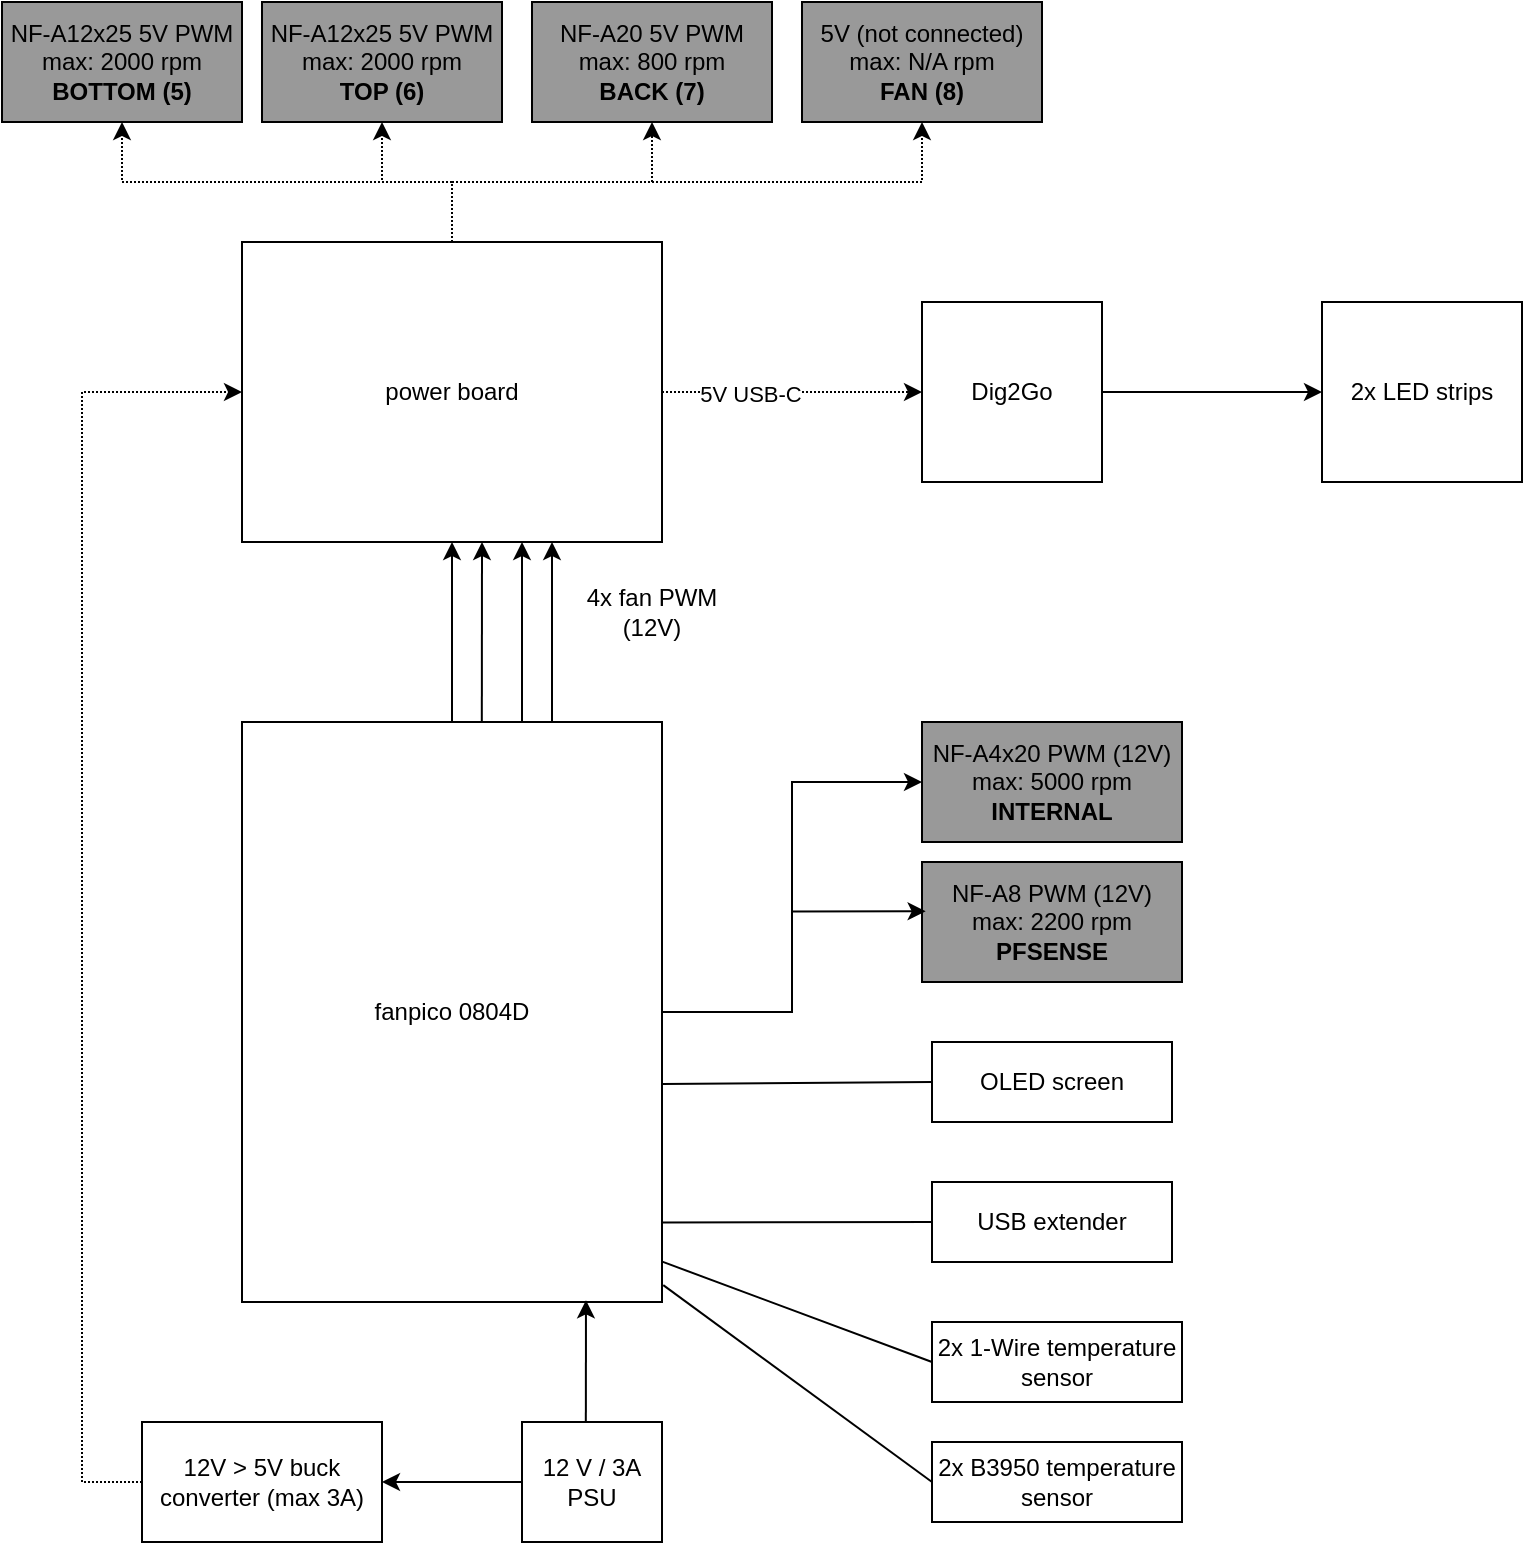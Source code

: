 <mxfile version="26.0.3">
  <diagram name="Page-1" id="5Kq254IauyLJfopZDCEu">
    <mxGraphModel dx="153" dy="95" grid="1" gridSize="10" guides="1" tooltips="1" connect="1" arrows="1" fold="1" page="1" pageScale="1" pageWidth="4681" pageHeight="3300" math="0" shadow="0">
      <root>
        <mxCell id="0" />
        <mxCell id="1" parent="0" />
        <mxCell id="bSSRsyHyCUEeB3kbSapK-3" style="edgeStyle=orthogonalEdgeStyle;rounded=0;orthogonalLoop=1;jettySize=auto;html=1;" edge="1" parent="1" source="bSSRsyHyCUEeB3kbSapK-1" target="bSSRsyHyCUEeB3kbSapK-2">
          <mxGeometry relative="1" as="geometry" />
        </mxCell>
        <mxCell id="bSSRsyHyCUEeB3kbSapK-30" style="edgeStyle=orthogonalEdgeStyle;rounded=0;orthogonalLoop=1;jettySize=auto;html=1;entryX=0;entryY=0.5;entryDx=0;entryDy=0;" edge="1" parent="1" source="bSSRsyHyCUEeB3kbSapK-1" target="bSSRsyHyCUEeB3kbSapK-12">
          <mxGeometry relative="1" as="geometry" />
        </mxCell>
        <mxCell id="bSSRsyHyCUEeB3kbSapK-1" value="fanpico 0804D" style="rounded=0;whiteSpace=wrap;html=1;" vertex="1" parent="1">
          <mxGeometry x="690" y="480" width="210" height="290" as="geometry" />
        </mxCell>
        <mxCell id="bSSRsyHyCUEeB3kbSapK-15" style="edgeStyle=orthogonalEdgeStyle;rounded=0;orthogonalLoop=1;jettySize=auto;html=1;entryX=0.5;entryY=1;entryDx=0;entryDy=0;dashed=1;dashPattern=1 1;" edge="1" parent="1" source="bSSRsyHyCUEeB3kbSapK-2" target="bSSRsyHyCUEeB3kbSapK-11">
          <mxGeometry relative="1" as="geometry" />
        </mxCell>
        <mxCell id="bSSRsyHyCUEeB3kbSapK-16" style="edgeStyle=orthogonalEdgeStyle;rounded=0;orthogonalLoop=1;jettySize=auto;html=1;exitX=0.5;exitY=0;exitDx=0;exitDy=0;entryX=0.5;entryY=1;entryDx=0;entryDy=0;dashed=1;dashPattern=1 1;" edge="1" parent="1" source="bSSRsyHyCUEeB3kbSapK-2" target="bSSRsyHyCUEeB3kbSapK-10">
          <mxGeometry relative="1" as="geometry" />
        </mxCell>
        <mxCell id="bSSRsyHyCUEeB3kbSapK-17" style="edgeStyle=orthogonalEdgeStyle;rounded=0;orthogonalLoop=1;jettySize=auto;html=1;entryX=0.5;entryY=1;entryDx=0;entryDy=0;dashed=1;dashPattern=1 1;" edge="1" parent="1" source="bSSRsyHyCUEeB3kbSapK-2" target="bSSRsyHyCUEeB3kbSapK-9">
          <mxGeometry relative="1" as="geometry" />
        </mxCell>
        <mxCell id="bSSRsyHyCUEeB3kbSapK-18" style="edgeStyle=orthogonalEdgeStyle;rounded=0;orthogonalLoop=1;jettySize=auto;html=1;exitX=0.5;exitY=0;exitDx=0;exitDy=0;entryX=0.5;entryY=1;entryDx=0;entryDy=0;dashed=1;dashPattern=1 1;" edge="1" parent="1" source="bSSRsyHyCUEeB3kbSapK-2" target="bSSRsyHyCUEeB3kbSapK-13">
          <mxGeometry relative="1" as="geometry" />
        </mxCell>
        <mxCell id="bSSRsyHyCUEeB3kbSapK-25" style="edgeStyle=orthogonalEdgeStyle;rounded=0;orthogonalLoop=1;jettySize=auto;html=1;entryX=0;entryY=0.5;entryDx=0;entryDy=0;dashed=1;dashPattern=1 1;" edge="1" parent="1" source="bSSRsyHyCUEeB3kbSapK-2" target="bSSRsyHyCUEeB3kbSapK-24">
          <mxGeometry relative="1" as="geometry" />
        </mxCell>
        <mxCell id="bSSRsyHyCUEeB3kbSapK-26" value="5V USB-C" style="edgeLabel;html=1;align=center;verticalAlign=middle;resizable=0;points=[];" vertex="1" connectable="0" parent="bSSRsyHyCUEeB3kbSapK-25">
          <mxGeometry x="-0.331" y="-1" relative="1" as="geometry">
            <mxPoint as="offset" />
          </mxGeometry>
        </mxCell>
        <mxCell id="bSSRsyHyCUEeB3kbSapK-2" value="power board" style="rounded=0;whiteSpace=wrap;html=1;" vertex="1" parent="1">
          <mxGeometry x="690" y="240" width="210" height="150" as="geometry" />
        </mxCell>
        <mxCell id="bSSRsyHyCUEeB3kbSapK-5" value="" style="endArrow=classic;html=1;rounded=0;exitX=0.571;exitY=0;exitDx=0;exitDy=0;exitPerimeter=0;" edge="1" parent="1" source="bSSRsyHyCUEeB3kbSapK-1">
          <mxGeometry width="50" height="50" relative="1" as="geometry">
            <mxPoint x="870" y="510" as="sourcePoint" />
            <mxPoint x="810" y="390" as="targetPoint" />
          </mxGeometry>
        </mxCell>
        <mxCell id="bSSRsyHyCUEeB3kbSapK-6" style="edgeStyle=orthogonalEdgeStyle;rounded=0;orthogonalLoop=1;jettySize=auto;html=1;" edge="1" parent="1">
          <mxGeometry relative="1" as="geometry">
            <mxPoint x="830" y="480" as="sourcePoint" />
            <mxPoint x="830" y="390" as="targetPoint" />
          </mxGeometry>
        </mxCell>
        <mxCell id="bSSRsyHyCUEeB3kbSapK-7" value="" style="endArrow=classic;html=1;rounded=0;exitX=0.571;exitY=0;exitDx=0;exitDy=0;exitPerimeter=0;" edge="1" parent="1">
          <mxGeometry width="50" height="50" relative="1" as="geometry">
            <mxPoint x="845" y="480" as="sourcePoint" />
            <mxPoint x="845" y="390" as="targetPoint" />
          </mxGeometry>
        </mxCell>
        <mxCell id="bSSRsyHyCUEeB3kbSapK-8" value="4x fan PWM&lt;br&gt;(12V)" style="text;html=1;align=center;verticalAlign=middle;whiteSpace=wrap;rounded=0;" vertex="1" parent="1">
          <mxGeometry x="850" y="410" width="90" height="30" as="geometry" />
        </mxCell>
        <mxCell id="bSSRsyHyCUEeB3kbSapK-9" value="NF-A20 5V PWM&lt;br&gt;max: 800 rpm&lt;br&gt;&lt;b&gt;BACK (7)&lt;/b&gt;" style="rounded=0;whiteSpace=wrap;html=1;fillColor=#999999;" vertex="1" parent="1">
          <mxGeometry x="835" y="120" width="120" height="60" as="geometry" />
        </mxCell>
        <mxCell id="bSSRsyHyCUEeB3kbSapK-10" value="NF-A12x25 5V PWM&lt;br&gt;max: 2000 rpm&lt;br&gt;&lt;b&gt;TOP (6)&lt;/b&gt;" style="rounded=0;whiteSpace=wrap;html=1;fillColor=#999999;" vertex="1" parent="1">
          <mxGeometry x="700" y="120" width="120" height="60" as="geometry" />
        </mxCell>
        <mxCell id="bSSRsyHyCUEeB3kbSapK-11" value="NF-A12x25 5V PWM&lt;br&gt;max: 2000 rpm&lt;br&gt;&lt;b&gt;BOTTOM (5)&lt;/b&gt;" style="rounded=0;whiteSpace=wrap;html=1;fillColor=#999999;" vertex="1" parent="1">
          <mxGeometry x="570" y="120" width="120" height="60" as="geometry" />
        </mxCell>
        <mxCell id="bSSRsyHyCUEeB3kbSapK-12" value="NF-A4x20 PWM (12V)&lt;div&gt;max: 5000 rpm&lt;br&gt;&lt;b&gt;INTERNAL&lt;/b&gt;&lt;/div&gt;" style="rounded=0;whiteSpace=wrap;html=1;fillColor=#999999;" vertex="1" parent="1">
          <mxGeometry x="1030" y="480" width="130" height="60" as="geometry" />
        </mxCell>
        <mxCell id="bSSRsyHyCUEeB3kbSapK-13" value="5V (not connected)&lt;br&gt;max: N/A rpm&lt;br&gt;&lt;b&gt;FAN (8)&lt;/b&gt;" style="rounded=0;whiteSpace=wrap;html=1;fillColor=#999999;" vertex="1" parent="1">
          <mxGeometry x="970" y="120" width="120" height="60" as="geometry" />
        </mxCell>
        <mxCell id="bSSRsyHyCUEeB3kbSapK-14" value="NF-A8 PWM (12V)&lt;div&gt;max: 2200 rpm&lt;br&gt;&lt;b&gt;PFSENSE&lt;/b&gt;&lt;/div&gt;" style="rounded=0;whiteSpace=wrap;html=1;fillColor=#999999;" vertex="1" parent="1">
          <mxGeometry x="1030" y="550" width="130" height="60" as="geometry" />
        </mxCell>
        <mxCell id="bSSRsyHyCUEeB3kbSapK-19" value="" style="endArrow=classic;html=1;rounded=0;entryX=0.819;entryY=0.997;entryDx=0;entryDy=0;entryPerimeter=0;exitX=0.456;exitY=0.023;exitDx=0;exitDy=0;exitPerimeter=0;" edge="1" parent="1" source="bSSRsyHyCUEeB3kbSapK-20" target="bSSRsyHyCUEeB3kbSapK-1">
          <mxGeometry width="50" height="50" relative="1" as="geometry">
            <mxPoint x="860" y="830" as="sourcePoint" />
            <mxPoint x="910" y="820" as="targetPoint" />
          </mxGeometry>
        </mxCell>
        <mxCell id="bSSRsyHyCUEeB3kbSapK-22" style="edgeStyle=orthogonalEdgeStyle;rounded=0;orthogonalLoop=1;jettySize=auto;html=1;entryX=1;entryY=0.5;entryDx=0;entryDy=0;" edge="1" parent="1" source="bSSRsyHyCUEeB3kbSapK-20" target="bSSRsyHyCUEeB3kbSapK-21">
          <mxGeometry relative="1" as="geometry" />
        </mxCell>
        <mxCell id="bSSRsyHyCUEeB3kbSapK-20" value="12 V / 3A&lt;br&gt;PSU" style="rounded=0;whiteSpace=wrap;html=1;" vertex="1" parent="1">
          <mxGeometry x="830" y="830" width="70" height="60" as="geometry" />
        </mxCell>
        <mxCell id="bSSRsyHyCUEeB3kbSapK-23" style="edgeStyle=orthogonalEdgeStyle;rounded=0;orthogonalLoop=1;jettySize=auto;html=1;entryX=0;entryY=0.5;entryDx=0;entryDy=0;dashed=1;dashPattern=1 1;" edge="1" parent="1" source="bSSRsyHyCUEeB3kbSapK-21" target="bSSRsyHyCUEeB3kbSapK-2">
          <mxGeometry relative="1" as="geometry">
            <Array as="points">
              <mxPoint x="610" y="860" />
              <mxPoint x="610" y="315" />
            </Array>
          </mxGeometry>
        </mxCell>
        <mxCell id="bSSRsyHyCUEeB3kbSapK-21" value="12V &amp;gt; 5V buck&lt;br&gt;converter (max 3A)" style="rounded=0;whiteSpace=wrap;html=1;" vertex="1" parent="1">
          <mxGeometry x="640" y="830" width="120" height="60" as="geometry" />
        </mxCell>
        <mxCell id="bSSRsyHyCUEeB3kbSapK-29" style="edgeStyle=orthogonalEdgeStyle;rounded=0;orthogonalLoop=1;jettySize=auto;html=1;entryX=0;entryY=0.5;entryDx=0;entryDy=0;" edge="1" parent="1" source="bSSRsyHyCUEeB3kbSapK-24" target="bSSRsyHyCUEeB3kbSapK-27">
          <mxGeometry relative="1" as="geometry" />
        </mxCell>
        <mxCell id="bSSRsyHyCUEeB3kbSapK-24" value="Dig2Go" style="rounded=0;whiteSpace=wrap;html=1;" vertex="1" parent="1">
          <mxGeometry x="1030" y="270" width="90" height="90" as="geometry" />
        </mxCell>
        <mxCell id="bSSRsyHyCUEeB3kbSapK-27" value="2x LED strips" style="rounded=0;whiteSpace=wrap;html=1;" vertex="1" parent="1">
          <mxGeometry x="1230" y="270" width="100" height="90" as="geometry" />
        </mxCell>
        <mxCell id="bSSRsyHyCUEeB3kbSapK-31" style="edgeStyle=orthogonalEdgeStyle;rounded=0;orthogonalLoop=1;jettySize=auto;html=1;exitX=1;exitY=0.5;exitDx=0;exitDy=0;entryX=0.014;entryY=0.411;entryDx=0;entryDy=0;entryPerimeter=0;" edge="1" parent="1" source="bSSRsyHyCUEeB3kbSapK-1" target="bSSRsyHyCUEeB3kbSapK-14">
          <mxGeometry relative="1" as="geometry" />
        </mxCell>
        <mxCell id="bSSRsyHyCUEeB3kbSapK-32" value="" style="endArrow=none;html=1;rounded=0;exitX=1.002;exitY=0.863;exitDx=0;exitDy=0;exitPerimeter=0;entryX=0;entryY=0.5;entryDx=0;entryDy=0;" edge="1" parent="1" source="bSSRsyHyCUEeB3kbSapK-1" target="bSSRsyHyCUEeB3kbSapK-33">
          <mxGeometry width="50" height="50" relative="1" as="geometry">
            <mxPoint x="1070" y="770" as="sourcePoint" />
            <mxPoint x="1040" y="726" as="targetPoint" />
          </mxGeometry>
        </mxCell>
        <mxCell id="bSSRsyHyCUEeB3kbSapK-33" value="USB extender" style="rounded=0;whiteSpace=wrap;html=1;" vertex="1" parent="1">
          <mxGeometry x="1035" y="710" width="120" height="40" as="geometry" />
        </mxCell>
        <mxCell id="bSSRsyHyCUEeB3kbSapK-34" value="OLED screen" style="rounded=0;whiteSpace=wrap;html=1;" vertex="1" parent="1">
          <mxGeometry x="1035" y="640" width="120" height="40" as="geometry" />
        </mxCell>
        <mxCell id="bSSRsyHyCUEeB3kbSapK-35" value="" style="endArrow=none;html=1;rounded=0;exitX=1;exitY=0.624;exitDx=0;exitDy=0;exitPerimeter=0;entryX=0;entryY=0.5;entryDx=0;entryDy=0;" edge="1" parent="1" source="bSSRsyHyCUEeB3kbSapK-1" target="bSSRsyHyCUEeB3kbSapK-34">
          <mxGeometry width="50" height="50" relative="1" as="geometry">
            <mxPoint x="940" y="690" as="sourcePoint" />
            <mxPoint x="990" y="640" as="targetPoint" />
          </mxGeometry>
        </mxCell>
        <mxCell id="bSSRsyHyCUEeB3kbSapK-36" value="2x 1-Wire temperature sensor" style="rounded=0;whiteSpace=wrap;html=1;" vertex="1" parent="1">
          <mxGeometry x="1035" y="780" width="125" height="40" as="geometry" />
        </mxCell>
        <mxCell id="bSSRsyHyCUEeB3kbSapK-37" value="" style="endArrow=none;html=1;rounded=0;entryX=0;entryY=0.5;entryDx=0;entryDy=0;exitX=0.999;exitY=0.93;exitDx=0;exitDy=0;exitPerimeter=0;" edge="1" parent="1" source="bSSRsyHyCUEeB3kbSapK-1" target="bSSRsyHyCUEeB3kbSapK-36">
          <mxGeometry width="50" height="50" relative="1" as="geometry">
            <mxPoint x="960" y="840" as="sourcePoint" />
            <mxPoint x="1010" y="790" as="targetPoint" />
          </mxGeometry>
        </mxCell>
        <mxCell id="bSSRsyHyCUEeB3kbSapK-38" value="2x B3950 temperature sensor" style="rounded=0;whiteSpace=wrap;html=1;" vertex="1" parent="1">
          <mxGeometry x="1035" y="840" width="125" height="40" as="geometry" />
        </mxCell>
        <mxCell id="bSSRsyHyCUEeB3kbSapK-39" value="" style="endArrow=none;html=1;rounded=0;entryX=0;entryY=0.5;entryDx=0;entryDy=0;exitX=1.003;exitY=0.971;exitDx=0;exitDy=0;exitPerimeter=0;" edge="1" parent="1" source="bSSRsyHyCUEeB3kbSapK-1" target="bSSRsyHyCUEeB3kbSapK-38">
          <mxGeometry width="50" height="50" relative="1" as="geometry">
            <mxPoint x="911" y="761" as="sourcePoint" />
            <mxPoint x="1045" y="810" as="targetPoint" />
          </mxGeometry>
        </mxCell>
      </root>
    </mxGraphModel>
  </diagram>
</mxfile>
